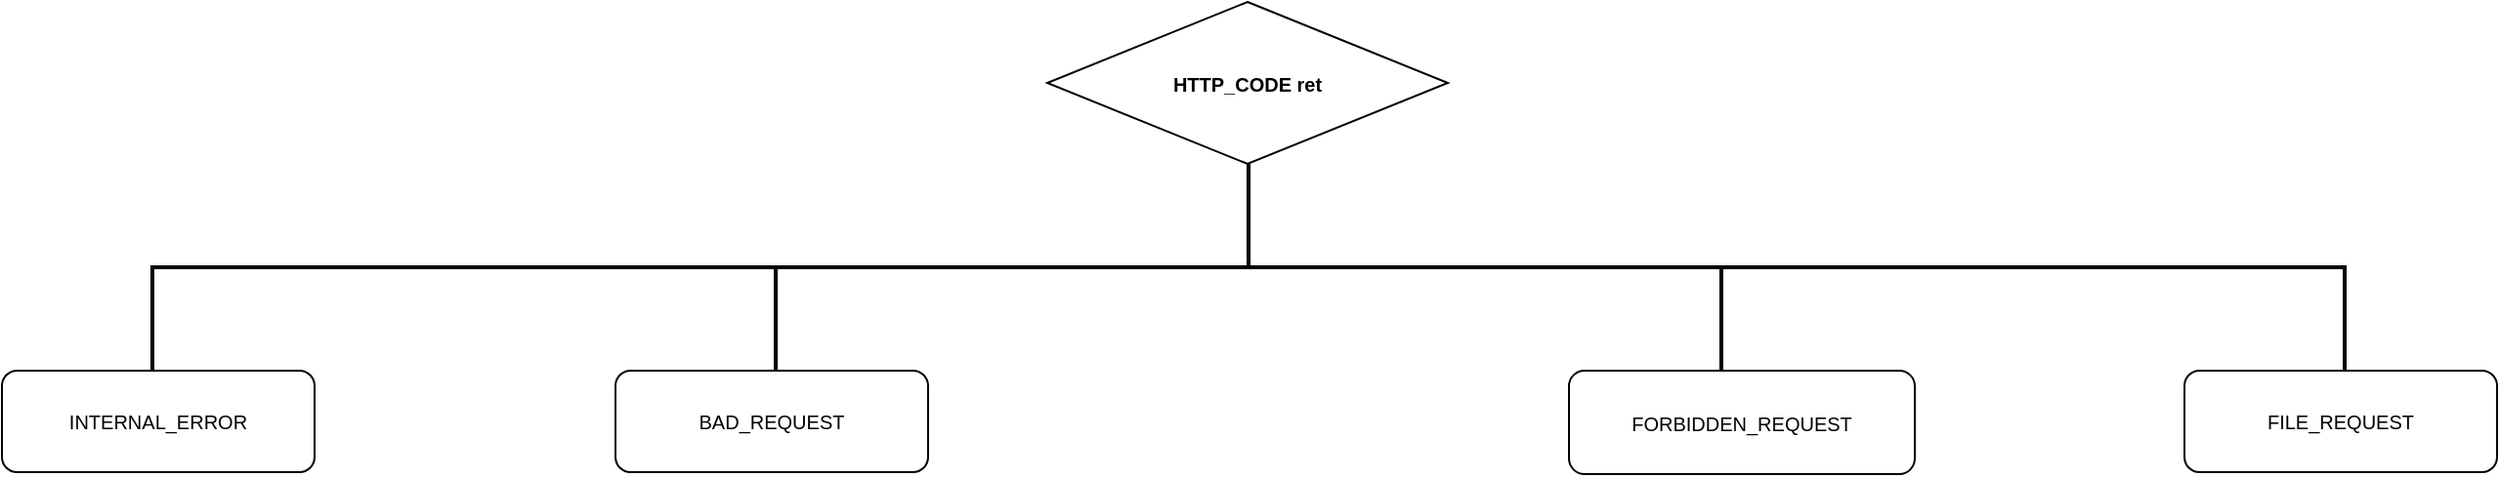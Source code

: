 <mxfile version="24.2.1" type="device">
  <diagram id="3aImk4gulxweRHdjXPX9" name="process_write">
    <mxGraphModel dx="3161" dy="1782" grid="0" gridSize="10" guides="1" tooltips="1" connect="1" arrows="1" fold="1" page="0" pageScale="1" pageWidth="4681" pageHeight="3300" background="#ffffff" math="0" shadow="0">
      <root>
        <mxCell id="0" />
        <mxCell id="1" parent="0" />
        <mxCell id="0-GpDXKf5ze7SK5uVPCy-4" value="" style="group" parent="1" vertex="1" connectable="0">
          <mxGeometry x="-439" y="-247" width="1122" height="189" as="geometry" />
        </mxCell>
        <mxCell id="0-GpDXKf5ze7SK5uVPCy-1" value="&lt;font size=&quot;1&quot;&gt;&lt;b&gt;HTTP_CODE ret&lt;/b&gt;&lt;/font&gt;" style="rhombus;whiteSpace=wrap;html=1;" parent="0-GpDXKf5ze7SK5uVPCy-4" vertex="1">
          <mxGeometry x="458" width="205" height="83" as="geometry" />
        </mxCell>
        <mxCell id="0-GpDXKf5ze7SK5uVPCy-2" value="" style="strokeWidth=2;html=1;shape=mxgraph.flowchart.annotation_2;align=left;labelPosition=right;pointerEvents=1;direction=south;" parent="0-GpDXKf5ze7SK5uVPCy-4" vertex="1">
          <mxGeometry y="83" width="1122" height="106" as="geometry" />
        </mxCell>
        <mxCell id="0-GpDXKf5ze7SK5uVPCy-3" value="" style="strokeWidth=2;html=1;shape=mxgraph.flowchart.annotation_2;align=left;labelPosition=right;pointerEvents=1;direction=south;" parent="0-GpDXKf5ze7SK5uVPCy-4" vertex="1">
          <mxGeometry x="319" y="83" width="484" height="106" as="geometry" />
        </mxCell>
        <mxCell id="0-GpDXKf5ze7SK5uVPCy-5" value="&lt;font size=&quot;1&quot;&gt;INTERNAL_ERROR&lt;/font&gt;" style="rounded=1;whiteSpace=wrap;html=1;" parent="1" vertex="1">
          <mxGeometry x="-516" y="-58" width="160" height="52" as="geometry" />
        </mxCell>
        <mxCell id="0-GpDXKf5ze7SK5uVPCy-6" value="&lt;font size=&quot;1&quot;&gt;BAD_REQUEST&lt;/font&gt;" style="rounded=1;whiteSpace=wrap;html=1;" parent="1" vertex="1">
          <mxGeometry x="-202" y="-58" width="160" height="52" as="geometry" />
        </mxCell>
        <mxCell id="0-GpDXKf5ze7SK5uVPCy-7" value="&lt;font size=&quot;1&quot;&gt;FORBIDDEN_REQUEST&lt;/font&gt;" style="rounded=1;whiteSpace=wrap;html=1;" parent="1" vertex="1">
          <mxGeometry x="286" y="-58" width="177" height="53" as="geometry" />
        </mxCell>
        <mxCell id="0-GpDXKf5ze7SK5uVPCy-8" value="&lt;font size=&quot;1&quot;&gt;FILE_REQUEST&lt;/font&gt;" style="rounded=1;whiteSpace=wrap;html=1;" parent="1" vertex="1">
          <mxGeometry x="601" y="-58" width="160" height="52" as="geometry" />
        </mxCell>
      </root>
    </mxGraphModel>
  </diagram>
</mxfile>
